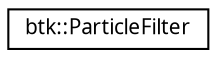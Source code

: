 digraph G
{
  edge [fontname="FreeSans.ttf",fontsize="10",labelfontname="FreeSans.ttf",labelfontsize="10"];
  node [fontname="FreeSans.ttf",fontsize="10",shape=record];
  rankdir=LR;
  Node1 [label="btk::ParticleFilter",height=0.2,width=0.4,color="black", fillcolor="white", style="filled",URL="$classbtk_1_1_particle_filter.html",tooltip="Particle filter."];
}
